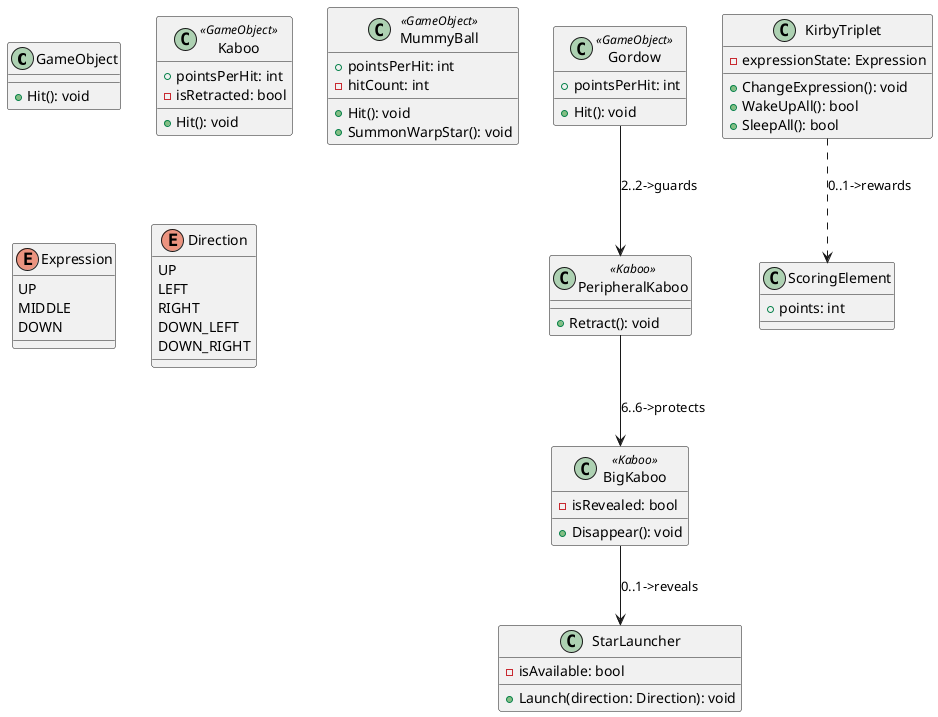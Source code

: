 @startuml

class GameObject {
   + Hit(): void
}

class Kaboo <<GameObject>> {
   + pointsPerHit: int
   - isRetracted: bool
   + Hit(): void
}

class BigKaboo <<Kaboo>> {
   - isRevealed: bool
   + Disappear(): void
}

class PeripheralKaboo <<Kaboo>> {
   + Retract(): void
}

class Gordow <<GameObject>> {
   + pointsPerHit: int
   + Hit(): void
}

class MummyBall <<GameObject>> {
   + pointsPerHit: int
   - hitCount: int
   + Hit(): void
   + SummonWarpStar(): void
}

class KirbyTriplet {
   - expressionState: Expression
   + ChangeExpression(): void
   + WakeUpAll(): bool
   + SleepAll(): bool
}

enum Expression {
   UP
   MIDDLE
   DOWN
}

class StarLauncher {
   - isAvailable: bool
   + Launch(direction: Direction): void
}

enum Direction {
   UP
   LEFT
   RIGHT
   DOWN_LEFT
   DOWN_RIGHT
}

class ScoringElement {
   + points: int
}

BigKaboo --> StarLauncher: "0..1->reveals"
PeripheralKaboo --> BigKaboo: "6..6->protects"
Gordow --> PeripheralKaboo: "2..2->guards"
KirbyTriplet ..> ScoringElement: "0..1->rewards"

@enduml
